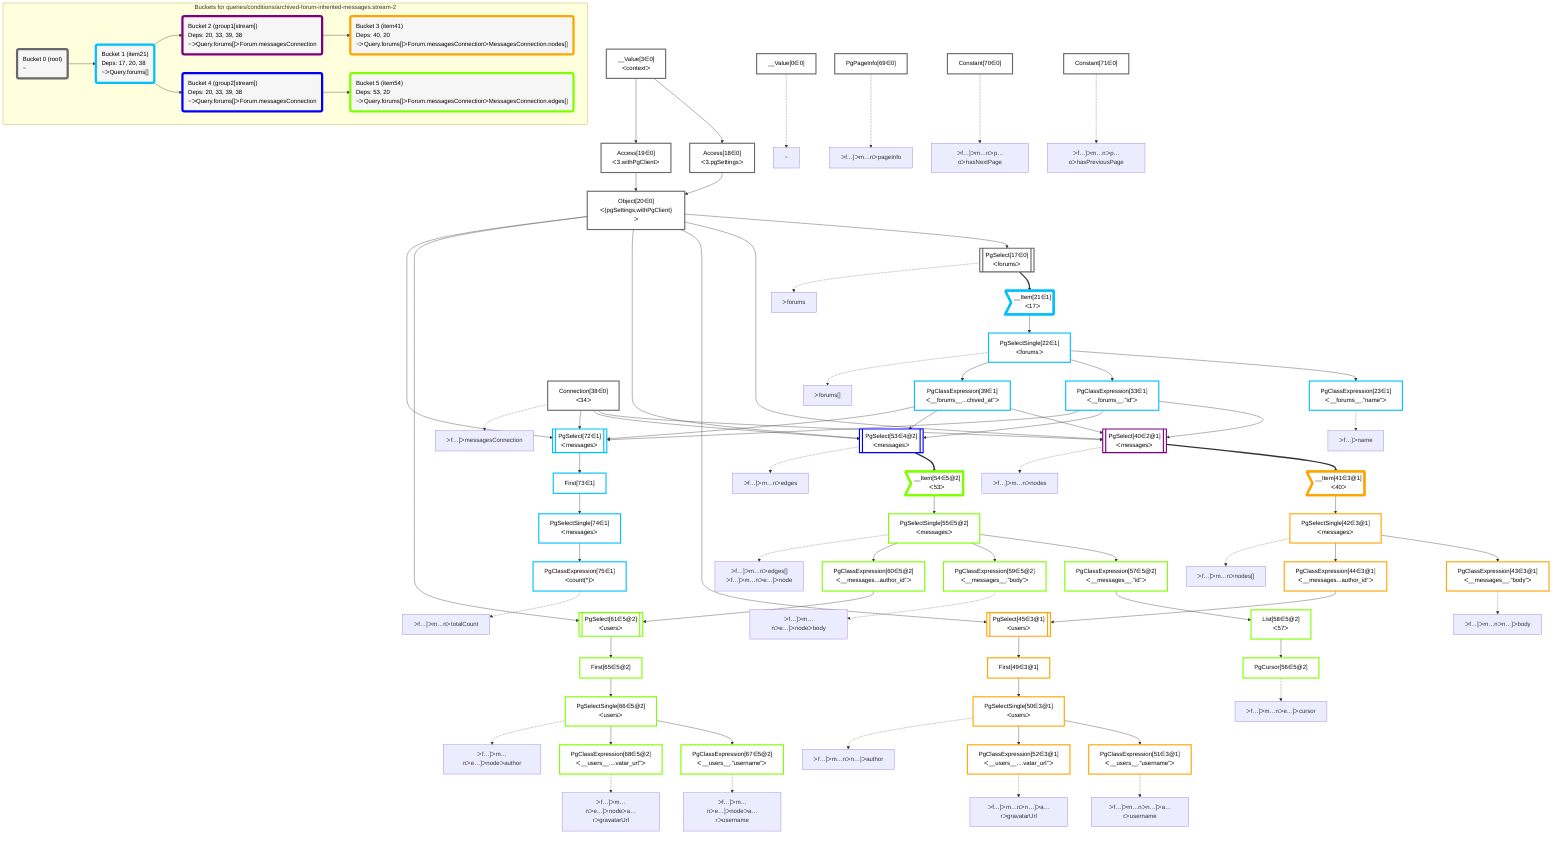 graph TD
    classDef path fill:#eee,stroke:#000,color:#000
    classDef plan fill:#fff,stroke-width:3px,color:#000
    classDef itemplan fill:#fff,stroke-width:6px,color:#000
    classDef sideeffectplan fill:#f00,stroke-width:6px,color:#000
    classDef bucket fill:#f6f6f6,color:#000,stroke-width:6px,text-align:left


    %% define plans
    __Value0["__Value[0∈0]"]:::plan
    __Value3["__Value[3∈0]<br />ᐸcontextᐳ"]:::plan
    Access18["Access[18∈0]<br />ᐸ3.pgSettingsᐳ"]:::plan
    Access19["Access[19∈0]<br />ᐸ3.withPgClientᐳ"]:::plan
    Object20["Object[20∈0]<br />ᐸ{pgSettings,withPgClient}ᐳ"]:::plan
    PgSelect17[["PgSelect[17∈0]<br />ᐸforumsᐳ"]]:::plan
    __Item21>"__Item[21∈1]<br />ᐸ17ᐳ"]:::itemplan
    PgSelectSingle22["PgSelectSingle[22∈1]<br />ᐸforumsᐳ"]:::plan
    PgClassExpression23["PgClassExpression[23∈1]<br />ᐸ__forums__.”name”ᐳ"]:::plan
    PgClassExpression33["PgClassExpression[33∈1]<br />ᐸ__forums__.”id”ᐳ"]:::plan
    Connection38["Connection[38∈0]<br />ᐸ34ᐳ"]:::plan
    PgClassExpression39["PgClassExpression[39∈1]<br />ᐸ__forums__...chived_at”ᐳ"]:::plan
    PgSelect40[["PgSelect[40∈2@1]<br />ᐸmessagesᐳ"]]:::plan
    __Item41>"__Item[41∈3@1]<br />ᐸ40ᐳ"]:::itemplan
    PgSelectSingle42["PgSelectSingle[42∈3@1]<br />ᐸmessagesᐳ"]:::plan
    PgClassExpression43["PgClassExpression[43∈3@1]<br />ᐸ__messages__.”body”ᐳ"]:::plan
    PgClassExpression44["PgClassExpression[44∈3@1]<br />ᐸ__messages...author_id”ᐳ"]:::plan
    PgSelect45[["PgSelect[45∈3@1]<br />ᐸusersᐳ"]]:::plan
    First49["First[49∈3@1]"]:::plan
    PgSelectSingle50["PgSelectSingle[50∈3@1]<br />ᐸusersᐳ"]:::plan
    PgClassExpression51["PgClassExpression[51∈3@1]<br />ᐸ__users__.”username”ᐳ"]:::plan
    PgClassExpression52["PgClassExpression[52∈3@1]<br />ᐸ__users__....vatar_url”ᐳ"]:::plan
    PgSelect53[["PgSelect[53∈4@2]<br />ᐸmessagesᐳ"]]:::plan
    __Item54>"__Item[54∈5@2]<br />ᐸ53ᐳ"]:::itemplan
    PgSelectSingle55["PgSelectSingle[55∈5@2]<br />ᐸmessagesᐳ"]:::plan
    PgClassExpression57["PgClassExpression[57∈5@2]<br />ᐸ__messages__.”id”ᐳ"]:::plan
    List58["List[58∈5@2]<br />ᐸ57ᐳ"]:::plan
    PgCursor56["PgCursor[56∈5@2]"]:::plan
    PgClassExpression59["PgClassExpression[59∈5@2]<br />ᐸ__messages__.”body”ᐳ"]:::plan
    PgClassExpression60["PgClassExpression[60∈5@2]<br />ᐸ__messages...author_id”ᐳ"]:::plan
    PgSelect61[["PgSelect[61∈5@2]<br />ᐸusersᐳ"]]:::plan
    First65["First[65∈5@2]"]:::plan
    PgSelectSingle66["PgSelectSingle[66∈5@2]<br />ᐸusersᐳ"]:::plan
    PgClassExpression67["PgClassExpression[67∈5@2]<br />ᐸ__users__.”username”ᐳ"]:::plan
    PgClassExpression68["PgClassExpression[68∈5@2]<br />ᐸ__users__....vatar_url”ᐳ"]:::plan
    PgPageInfo69["PgPageInfo[69∈0]"]:::plan
    Constant70["Constant[70∈0]"]:::plan
    Constant71["Constant[71∈0]"]:::plan
    PgSelect72[["PgSelect[72∈1]<br />ᐸmessagesᐳ"]]:::plan
    First73["First[73∈1]"]:::plan
    PgSelectSingle74["PgSelectSingle[74∈1]<br />ᐸmessagesᐳ"]:::plan
    PgClassExpression75["PgClassExpression[75∈1]<br />ᐸcount(*)ᐳ"]:::plan

    %% plan dependencies
    __Value3 --> Access18
    __Value3 --> Access19
    Access18 & Access19 --> Object20
    Object20 --> PgSelect17
    PgSelect17 ==> __Item21
    __Item21 --> PgSelectSingle22
    PgSelectSingle22 --> PgClassExpression23
    PgSelectSingle22 --> PgClassExpression33
    PgSelectSingle22 --> PgClassExpression39
    Object20 & PgClassExpression33 & PgClassExpression39 & Connection38 --> PgSelect40
    PgSelect40 ==> __Item41
    __Item41 --> PgSelectSingle42
    PgSelectSingle42 --> PgClassExpression43
    PgSelectSingle42 --> PgClassExpression44
    Object20 & PgClassExpression44 --> PgSelect45
    PgSelect45 --> First49
    First49 --> PgSelectSingle50
    PgSelectSingle50 --> PgClassExpression51
    PgSelectSingle50 --> PgClassExpression52
    Object20 & PgClassExpression33 & PgClassExpression39 & Connection38 --> PgSelect53
    PgSelect53 ==> __Item54
    __Item54 --> PgSelectSingle55
    PgSelectSingle55 --> PgClassExpression57
    PgClassExpression57 --> List58
    List58 --> PgCursor56
    PgSelectSingle55 --> PgClassExpression59
    PgSelectSingle55 --> PgClassExpression60
    Object20 & PgClassExpression60 --> PgSelect61
    PgSelect61 --> First65
    First65 --> PgSelectSingle66
    PgSelectSingle66 --> PgClassExpression67
    PgSelectSingle66 --> PgClassExpression68
    Object20 & PgClassExpression33 & PgClassExpression39 & Connection38 --> PgSelect72
    PgSelect72 --> First73
    First73 --> PgSelectSingle74
    PgSelectSingle74 --> PgClassExpression75

    %% plan-to-path relationships
    P0["~"]
    __Value0 -.-> P0
    P17["ᐳforums"]
    PgSelect17 -.-> P17
    P22["ᐳforums[]"]
    PgSelectSingle22 -.-> P22
    P23["ᐳf…]ᐳname"]
    PgClassExpression23 -.-> P23
    P38["ᐳf…]ᐳmessagesConnection"]
    Connection38 -.-> P38
    P40["ᐳf…]ᐳm…nᐳnodes"]
    PgSelect40 -.-> P40
    P42["ᐳf…]ᐳm…nᐳnodes[]"]
    PgSelectSingle42 -.-> P42
    P43["ᐳf…]ᐳm…nᐳn…]ᐳbody"]
    PgClassExpression43 -.-> P43
    P50["ᐳf…]ᐳm…nᐳn…]ᐳauthor"]
    PgSelectSingle50 -.-> P50
    P51["ᐳf…]ᐳm…nᐳn…]ᐳa…rᐳusername"]
    PgClassExpression51 -.-> P51
    P52["ᐳf…]ᐳm…nᐳn…]ᐳa…rᐳgravatarUrl"]
    PgClassExpression52 -.-> P52
    P53["ᐳf…]ᐳm…nᐳedges"]
    PgSelect53 -.-> P53
    P55["ᐳf…]ᐳm…nᐳedges[]<br />ᐳf…]ᐳm…nᐳe…]ᐳnode"]
    PgSelectSingle55 -.-> P55
    P56["ᐳf…]ᐳm…nᐳe…]ᐳcursor"]
    PgCursor56 -.-> P56
    P59["ᐳf…]ᐳm…nᐳe…]ᐳnodeᐳbody"]
    PgClassExpression59 -.-> P59
    P66["ᐳf…]ᐳm…nᐳe…]ᐳnodeᐳauthor"]
    PgSelectSingle66 -.-> P66
    P67["ᐳf…]ᐳm…nᐳe…]ᐳnodeᐳa…rᐳusername"]
    PgClassExpression67 -.-> P67
    P68["ᐳf…]ᐳm…nᐳe…]ᐳnodeᐳa…rᐳgravatarUrl"]
    PgClassExpression68 -.-> P68
    P69["ᐳf…]ᐳm…nᐳpageInfo"]
    PgPageInfo69 -.-> P69
    P70["ᐳf…]ᐳm…nᐳp…oᐳhasNextPage"]
    Constant70 -.-> P70
    P71["ᐳf…]ᐳm…nᐳp…oᐳhasPreviousPage"]
    Constant71 -.-> P71
    P75["ᐳf…]ᐳm…nᐳtotalCount"]
    PgClassExpression75 -.-> P75

    subgraph "Buckets for queries/conditions/archived-forum-inherited-messages.stream-2"
    Bucket0("Bucket 0 (root)<br />~"):::bucket
    classDef bucket0 stroke:#696969
    class Bucket0,__Value0,__Value3,PgSelect17,Access18,Access19,Object20,Connection38,PgPageInfo69,Constant70,Constant71 bucket0
    Bucket1("Bucket 1 (item21)<br />Deps: 17, 20, 38<br />~ᐳQuery.forums[]"):::bucket
    classDef bucket1 stroke:#00bfff
    class Bucket1,__Item21,PgSelectSingle22,PgClassExpression23,PgClassExpression33,PgClassExpression39,PgSelect72,First73,PgSelectSingle74,PgClassExpression75 bucket1
    Bucket2("Bucket 2 (group1[stream])<br />Deps: 20, 33, 39, 38<br />~ᐳQuery.forums[]ᐳForum.messagesConnection"):::bucket
    classDef bucket2 stroke:#7f007f
    class Bucket2,PgSelect40 bucket2
    Bucket3("Bucket 3 (item41)<br />Deps: 40, 20<br />~ᐳQuery.forums[]ᐳForum.messagesConnectionᐳMessagesConnection.nodes[]"):::bucket
    classDef bucket3 stroke:#ffa500
    class Bucket3,__Item41,PgSelectSingle42,PgClassExpression43,PgClassExpression44,PgSelect45,First49,PgSelectSingle50,PgClassExpression51,PgClassExpression52 bucket3
    Bucket4("Bucket 4 (group2[stream])<br />Deps: 20, 33, 39, 38<br />~ᐳQuery.forums[]ᐳForum.messagesConnection"):::bucket
    classDef bucket4 stroke:#0000ff
    class Bucket4,PgSelect53 bucket4
    Bucket5("Bucket 5 (item54)<br />Deps: 53, 20<br />~ᐳQuery.forums[]ᐳForum.messagesConnectionᐳMessagesConnection.edges[]"):::bucket
    classDef bucket5 stroke:#7fff00
    class Bucket5,__Item54,PgSelectSingle55,PgCursor56,PgClassExpression57,List58,PgClassExpression59,PgClassExpression60,PgSelect61,First65,PgSelectSingle66,PgClassExpression67,PgClassExpression68 bucket5
    Bucket0 --> Bucket1
    Bucket1 --> Bucket2 & Bucket4
    Bucket2 --> Bucket3
    Bucket4 --> Bucket5
    end